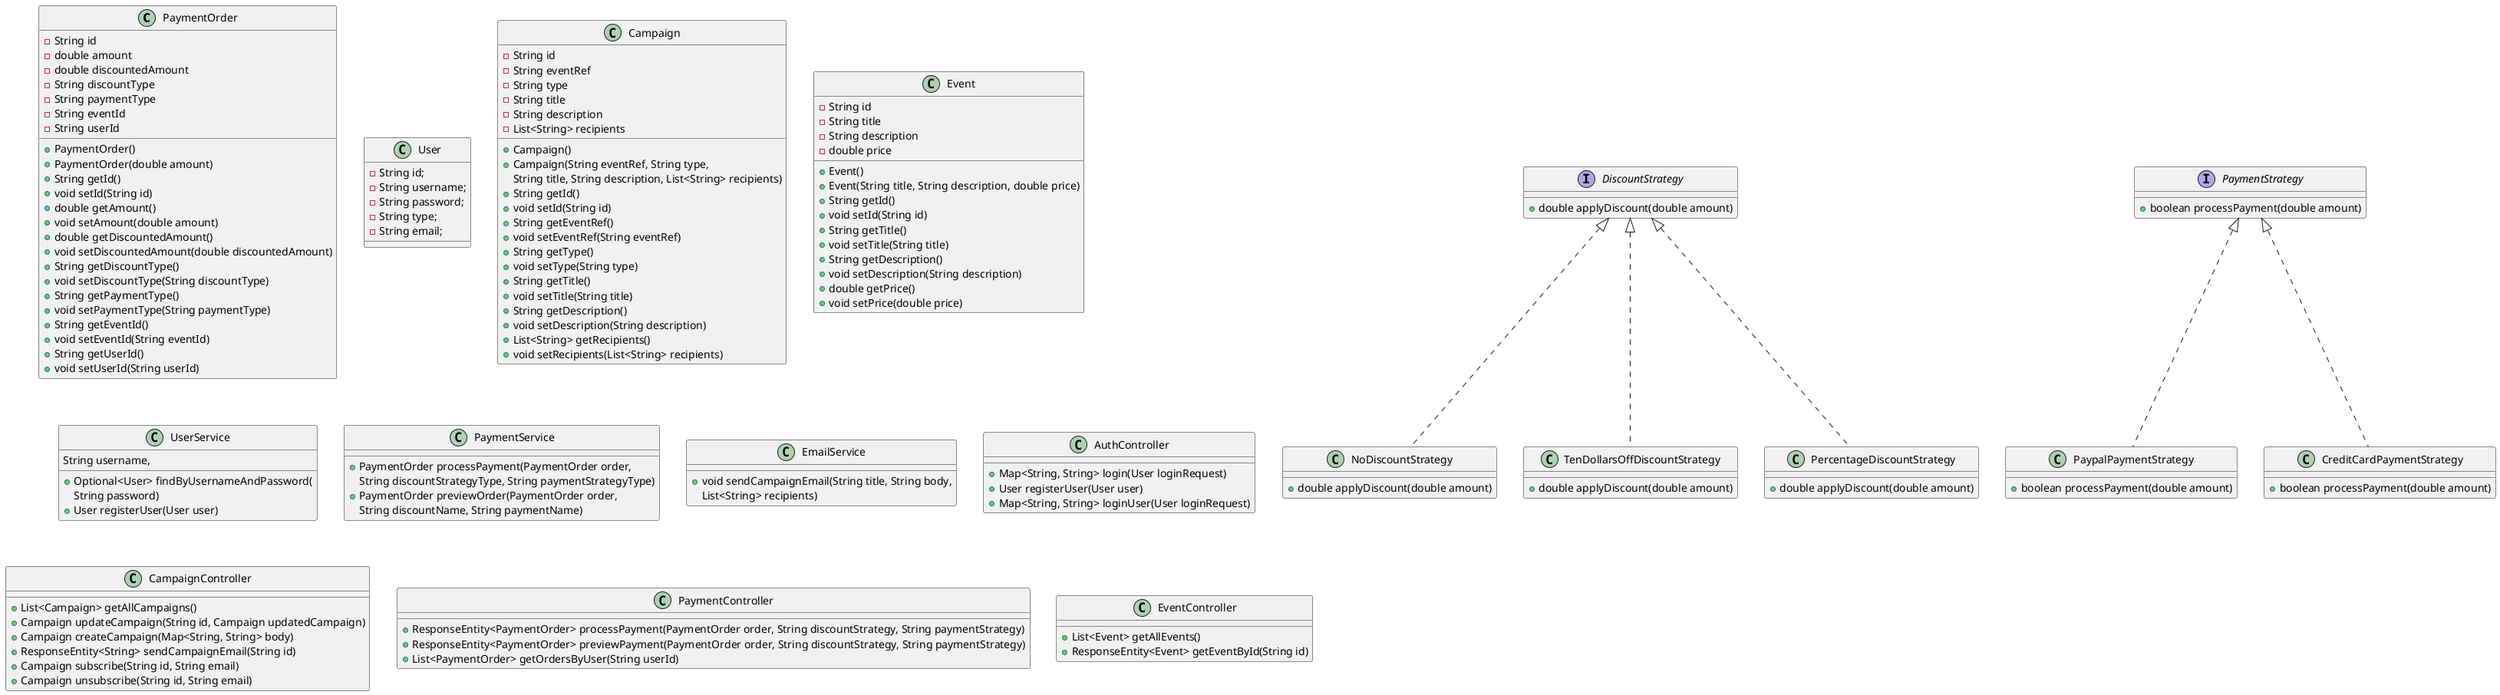 @startuml classdiagram

class PaymentOrder {
    - String id
    - double amount
    - double discountedAmount
    - String discountType
    - String paymentType
    - String eventId
    - String userId

    + PaymentOrder()
    + PaymentOrder(double amount)
    + String getId()
    + void setId(String id)
    + double getAmount()
    + void setAmount(double amount)
    + double getDiscountedAmount()
    + void setDiscountedAmount(double discountedAmount)
    + String getDiscountType()
    + void setDiscountType(String discountType)
    + String getPaymentType()
    + void setPaymentType(String paymentType)
    + String getEventId()
    + void setEventId(String eventId)
    + String getUserId()
    + void setUserId(String userId)

}

class User {
    
    - String id;
    - String username;
    - String password;
    - String type; 
    - String email;  
}
class Campaign {
    
    - String id
    - String eventRef
    - String type
    - String title
    - String description
    - List<String> recipients

    + Campaign()
    + Campaign(String eventRef, String type, 
    String title, String description, List<String> recipients)
    + String getId()
    + void setId(String id)
    + String getEventRef()
    + void setEventRef(String eventRef)
    + String getType()
    + void setType(String type)
    + String getTitle()
    + void setTitle(String title)
    + String getDescription()
    + void setDescription(String description)
    + List<String> getRecipients()
    + void setRecipients(List<String> recipients)
}

class Event {
    - String id
    - String title
    - String description
    - double price

    + Event()
    + Event(String title, String description, double price)
    + String getId()
    + void setId(String id)
    + String getTitle()
    + void setTitle(String title)
    + String getDescription()
    + void setDescription(String description)
    + double getPrice()
    + void setPrice(double price)
}

'PaymentStrategyPattern

interface DiscountStrategy {
    + double applyDiscount(double amount)
}

class NoDiscountStrategy implements DiscountStrategy {
    + double applyDiscount(double amount)
}
class TenDollarsOffDiscountStrategy implements DiscountStrategy {
    + double applyDiscount(double amount)
}

class PercentageDiscountStrategy implements DiscountStrategy {
    + double applyDiscount(double amount)
}

interface PaymentStrategy {
    + boolean processPayment(double amount)
}

class PaypalPaymentStrategy implements PaymentStrategy {
    + boolean processPayment(double amount)
}

class CreditCardPaymentStrategy implements PaymentStrategy {
    + boolean processPayment(double amount)
}

'service
class UserService {
    + Optional<User> findByUsernameAndPassword(
    String username, 
    String password)
    + User registerUser(User user)
}

class PaymentService {
    + PaymentOrder processPayment(PaymentOrder order, 
    String discountStrategyType, String paymentStrategyType)
    + PaymentOrder previewOrder(PaymentOrder order, 
    String discountName, String paymentName)
}

class EmailService {
    + void sendCampaignEmail(String title, String body, 
    List<String> recipients)
}

'controller
class AuthController {
    + Map<String, String> login(User loginRequest)
    + User registerUser(User user)
    + Map<String, String> loginUser(User loginRequest)
}

class CampaignController {
    + List<Campaign> getAllCampaigns()
    + Campaign updateCampaign(String id, Campaign updatedCampaign)
    + Campaign createCampaign(Map<String, String> body)
    + ResponseEntity<String> sendCampaignEmail(String id)
    + Campaign subscribe(String id, String email)
    + Campaign unsubscribe(String id, String email)
}

class PaymentController {
    + ResponseEntity<PaymentOrder> processPayment(PaymentOrder order, String discountStrategy, String paymentStrategy)
    + ResponseEntity<PaymentOrder> previewPayment(PaymentOrder order, String discountStrategy, String paymentStrategy)
    + List<PaymentOrder> getOrdersByUser(String userId)
}

class EventController {
    + List<Event> getAllEvents()
    + ResponseEntity<Event> getEventById(String id)
}

@enduml